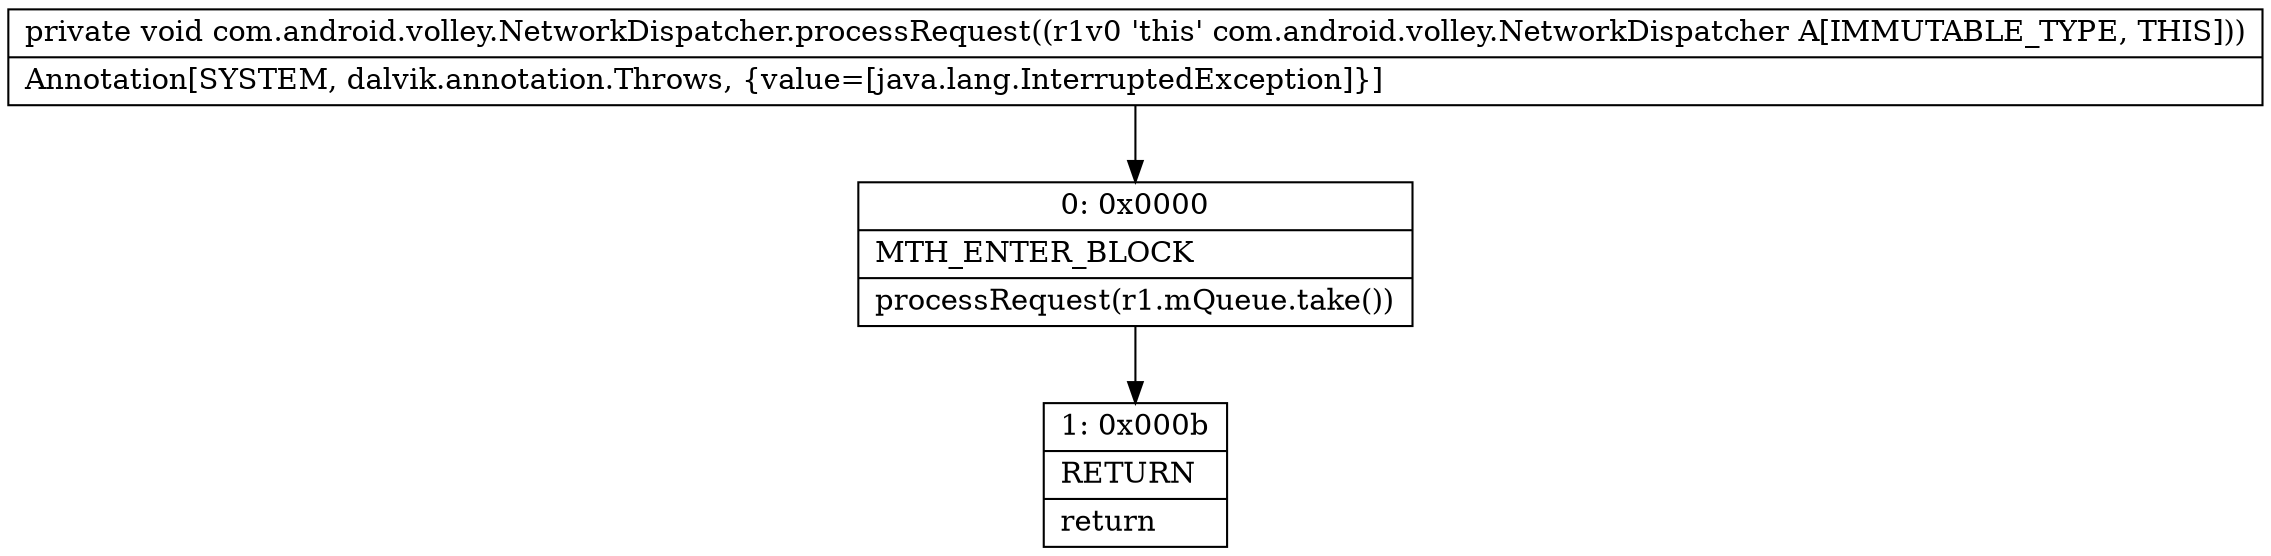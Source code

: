 digraph "CFG forcom.android.volley.NetworkDispatcher.processRequest()V" {
Node_0 [shape=record,label="{0\:\ 0x0000|MTH_ENTER_BLOCK\l|processRequest(r1.mQueue.take())\l}"];
Node_1 [shape=record,label="{1\:\ 0x000b|RETURN\l|return\l}"];
MethodNode[shape=record,label="{private void com.android.volley.NetworkDispatcher.processRequest((r1v0 'this' com.android.volley.NetworkDispatcher A[IMMUTABLE_TYPE, THIS]))  | Annotation[SYSTEM, dalvik.annotation.Throws, \{value=[java.lang.InterruptedException]\}]\l}"];
MethodNode -> Node_0;
Node_0 -> Node_1;
}

